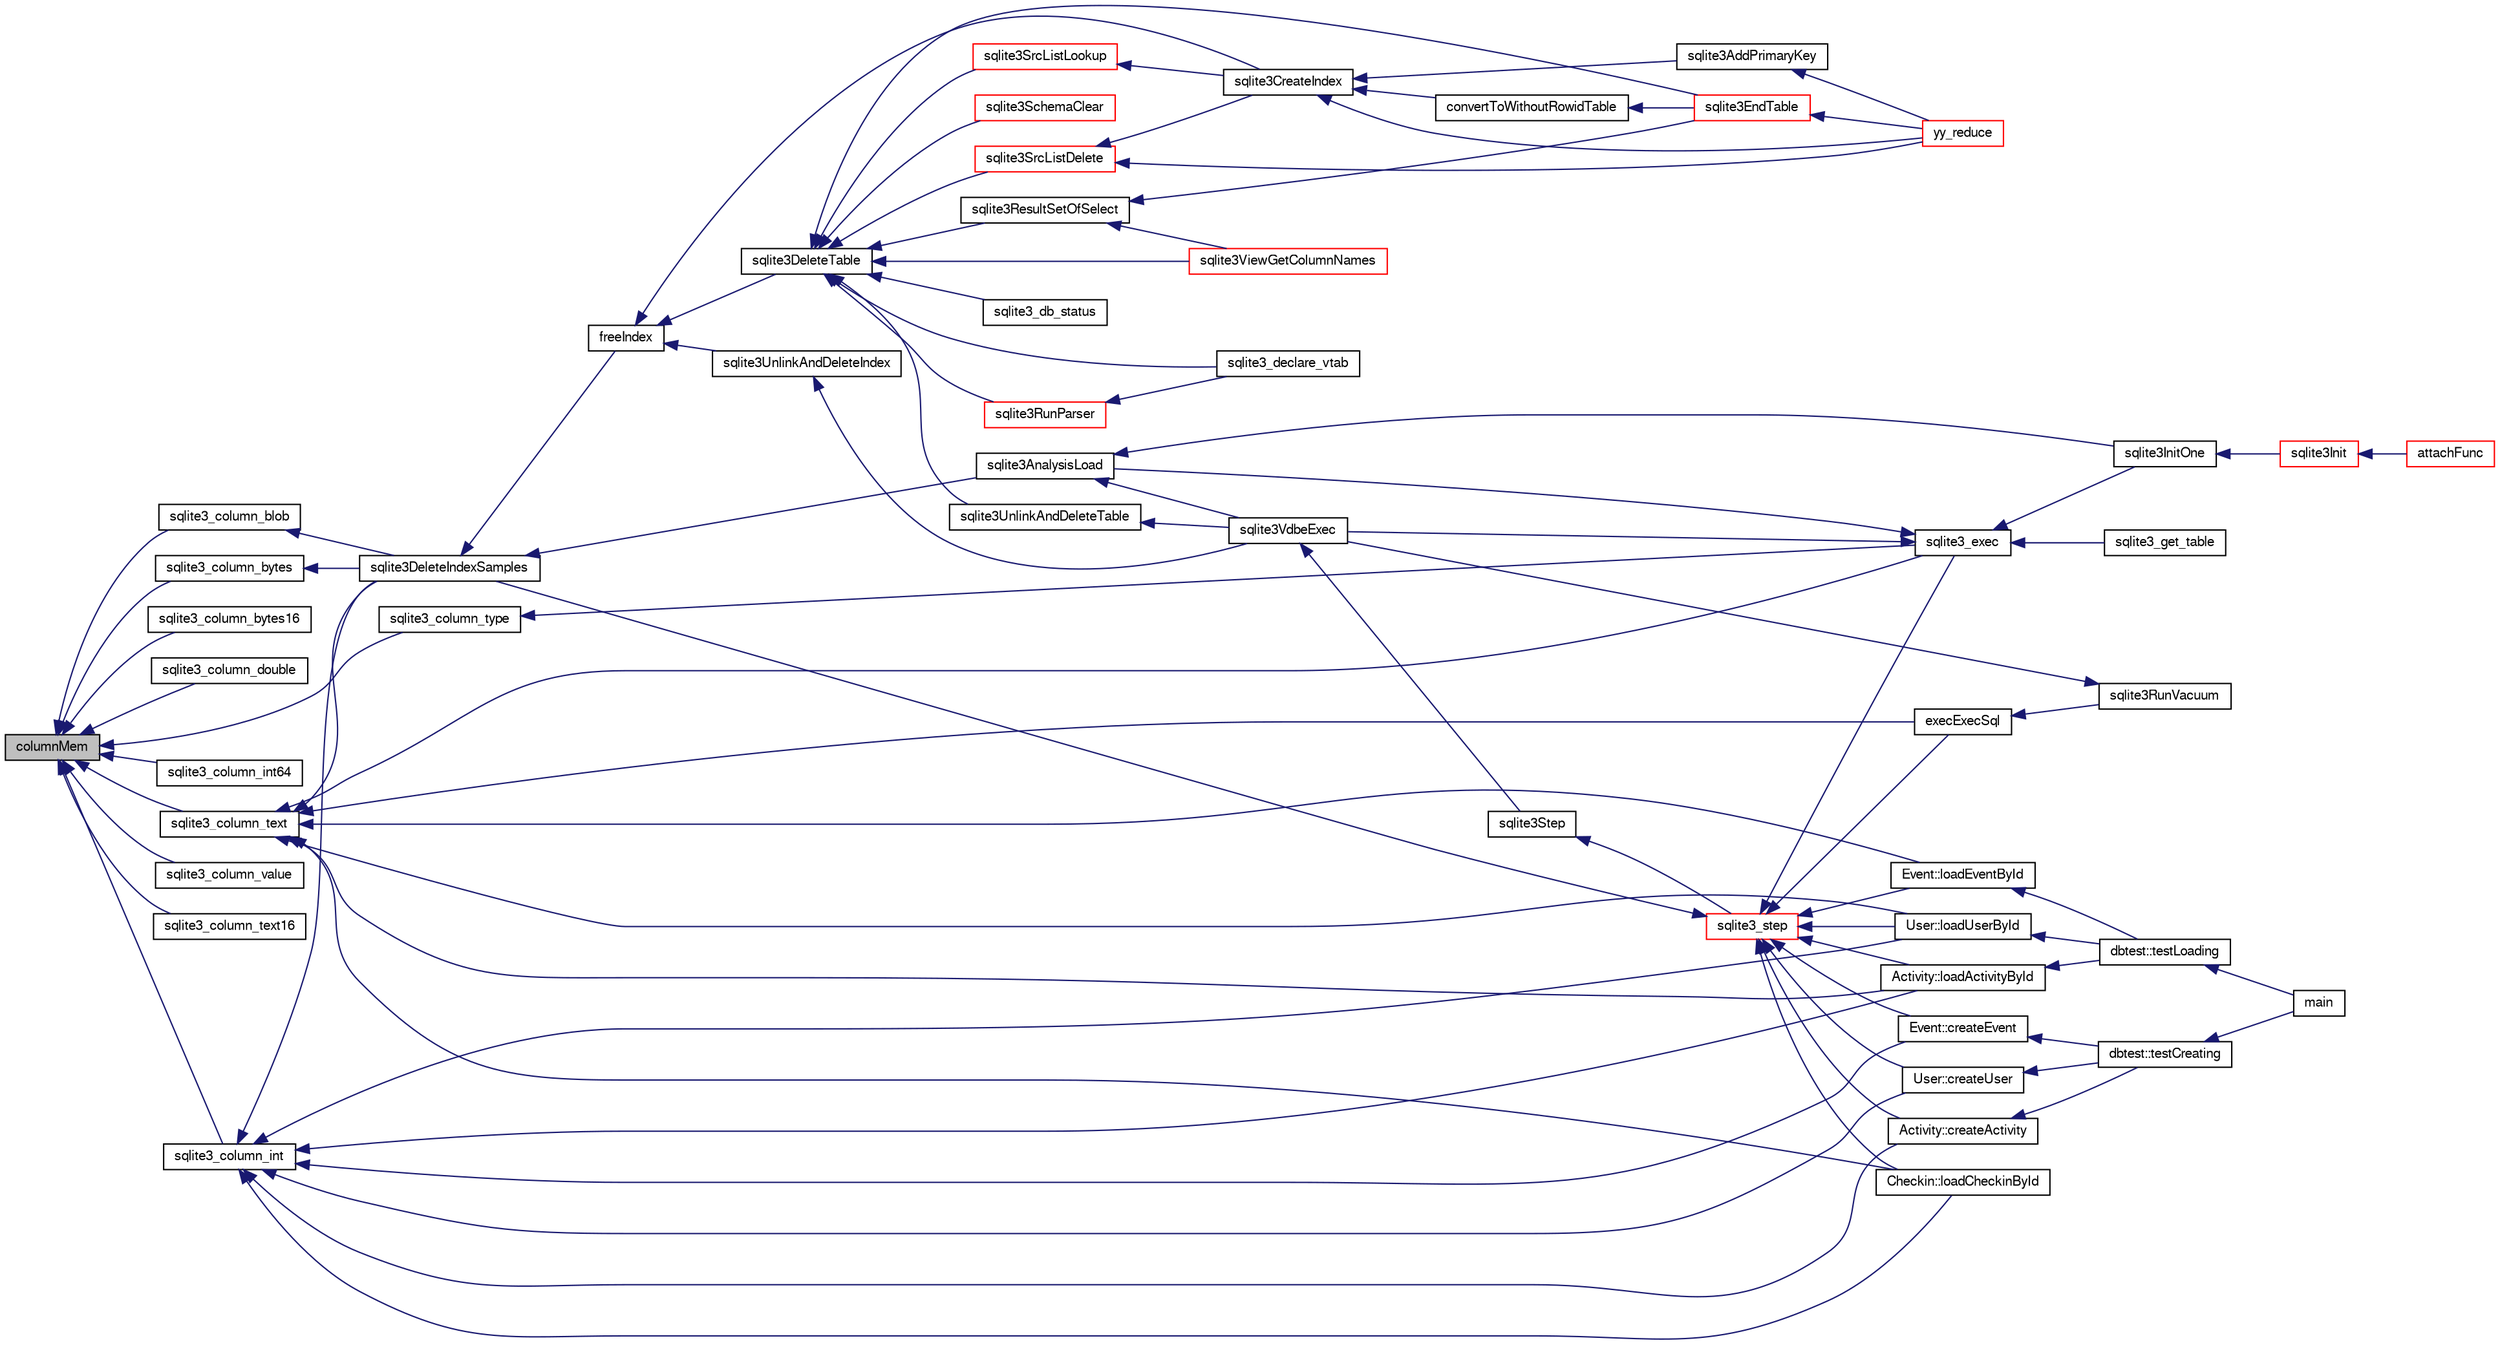 digraph "columnMem"
{
  edge [fontname="FreeSans",fontsize="10",labelfontname="FreeSans",labelfontsize="10"];
  node [fontname="FreeSans",fontsize="10",shape=record];
  rankdir="LR";
  Node59177 [label="columnMem",height=0.2,width=0.4,color="black", fillcolor="grey75", style="filled", fontcolor="black"];
  Node59177 -> Node59178 [dir="back",color="midnightblue",fontsize="10",style="solid",fontname="FreeSans"];
  Node59178 [label="sqlite3_column_blob",height=0.2,width=0.4,color="black", fillcolor="white", style="filled",URL="$sqlite3_8h.html#a4e4ed7d779580336885fbee879d4a823"];
  Node59178 -> Node59179 [dir="back",color="midnightblue",fontsize="10",style="solid",fontname="FreeSans"];
  Node59179 [label="sqlite3DeleteIndexSamples",height=0.2,width=0.4,color="black", fillcolor="white", style="filled",URL="$sqlite3_8c.html#aaeda0302fbf61397ec009f65bed047ef"];
  Node59179 -> Node59180 [dir="back",color="midnightblue",fontsize="10",style="solid",fontname="FreeSans"];
  Node59180 [label="sqlite3AnalysisLoad",height=0.2,width=0.4,color="black", fillcolor="white", style="filled",URL="$sqlite3_8c.html#a48a2301c27e1d3d68708b9b8761b5a01"];
  Node59180 -> Node59181 [dir="back",color="midnightblue",fontsize="10",style="solid",fontname="FreeSans"];
  Node59181 [label="sqlite3VdbeExec",height=0.2,width=0.4,color="black", fillcolor="white", style="filled",URL="$sqlite3_8c.html#a8ce40a614bdc56719c4d642b1e4dfb21"];
  Node59181 -> Node59182 [dir="back",color="midnightblue",fontsize="10",style="solid",fontname="FreeSans"];
  Node59182 [label="sqlite3Step",height=0.2,width=0.4,color="black", fillcolor="white", style="filled",URL="$sqlite3_8c.html#a3f2872e873e2758a4beedad1d5113554"];
  Node59182 -> Node59183 [dir="back",color="midnightblue",fontsize="10",style="solid",fontname="FreeSans"];
  Node59183 [label="sqlite3_step",height=0.2,width=0.4,color="red", fillcolor="white", style="filled",URL="$sqlite3_8h.html#ac1e491ce36b7471eb28387f7d3c74334"];
  Node59183 -> Node59184 [dir="back",color="midnightblue",fontsize="10",style="solid",fontname="FreeSans"];
  Node59184 [label="Activity::createActivity",height=0.2,width=0.4,color="black", fillcolor="white", style="filled",URL="$classActivity.html#a813cc5e52c14ab49b39014c134e3425b"];
  Node59184 -> Node59185 [dir="back",color="midnightblue",fontsize="10",style="solid",fontname="FreeSans"];
  Node59185 [label="dbtest::testCreating",height=0.2,width=0.4,color="black", fillcolor="white", style="filled",URL="$classdbtest.html#a8193e88a7df657069c8a6bd09c8243b7"];
  Node59185 -> Node59186 [dir="back",color="midnightblue",fontsize="10",style="solid",fontname="FreeSans"];
  Node59186 [label="main",height=0.2,width=0.4,color="black", fillcolor="white", style="filled",URL="$test_8cpp.html#ae66f6b31b5ad750f1fe042a706a4e3d4"];
  Node59183 -> Node59187 [dir="back",color="midnightblue",fontsize="10",style="solid",fontname="FreeSans"];
  Node59187 [label="Activity::loadActivityById",height=0.2,width=0.4,color="black", fillcolor="white", style="filled",URL="$classActivity.html#abe4ffb4f08a47212ebf9013259d9e7fd"];
  Node59187 -> Node59188 [dir="back",color="midnightblue",fontsize="10",style="solid",fontname="FreeSans"];
  Node59188 [label="dbtest::testLoading",height=0.2,width=0.4,color="black", fillcolor="white", style="filled",URL="$classdbtest.html#a6f98d82a2c8e2b9040848763504ddae1"];
  Node59188 -> Node59186 [dir="back",color="midnightblue",fontsize="10",style="solid",fontname="FreeSans"];
  Node59183 -> Node59193 [dir="back",color="midnightblue",fontsize="10",style="solid",fontname="FreeSans"];
  Node59193 [label="Checkin::loadCheckinById",height=0.2,width=0.4,color="black", fillcolor="white", style="filled",URL="$classCheckin.html#a3461f70ea6c68475225f2a07f78a21e0"];
  Node59183 -> Node59196 [dir="back",color="midnightblue",fontsize="10",style="solid",fontname="FreeSans"];
  Node59196 [label="Event::createEvent",height=0.2,width=0.4,color="black", fillcolor="white", style="filled",URL="$classEvent.html#a77adb9f4a46ffb32c2d931f0691f5903"];
  Node59196 -> Node59185 [dir="back",color="midnightblue",fontsize="10",style="solid",fontname="FreeSans"];
  Node59183 -> Node59197 [dir="back",color="midnightblue",fontsize="10",style="solid",fontname="FreeSans"];
  Node59197 [label="Event::loadEventById",height=0.2,width=0.4,color="black", fillcolor="white", style="filled",URL="$classEvent.html#afa66cea33f722dbeecb69cc98fdea055"];
  Node59197 -> Node59188 [dir="back",color="midnightblue",fontsize="10",style="solid",fontname="FreeSans"];
  Node59183 -> Node59179 [dir="back",color="midnightblue",fontsize="10",style="solid",fontname="FreeSans"];
  Node59183 -> Node59205 [dir="back",color="midnightblue",fontsize="10",style="solid",fontname="FreeSans"];
  Node59205 [label="sqlite3_exec",height=0.2,width=0.4,color="black", fillcolor="white", style="filled",URL="$sqlite3_8h.html#a97487ec8150e0bcc8fa392ab8f0e24db"];
  Node59205 -> Node59181 [dir="back",color="midnightblue",fontsize="10",style="solid",fontname="FreeSans"];
  Node59205 -> Node59180 [dir="back",color="midnightblue",fontsize="10",style="solid",fontname="FreeSans"];
  Node59205 -> Node59206 [dir="back",color="midnightblue",fontsize="10",style="solid",fontname="FreeSans"];
  Node59206 [label="sqlite3InitOne",height=0.2,width=0.4,color="black", fillcolor="white", style="filled",URL="$sqlite3_8c.html#ac4318b25df65269906b0379251fe9b85"];
  Node59206 -> Node59207 [dir="back",color="midnightblue",fontsize="10",style="solid",fontname="FreeSans"];
  Node59207 [label="sqlite3Init",height=0.2,width=0.4,color="red", fillcolor="white", style="filled",URL="$sqlite3_8c.html#aed74e3dc765631a833f522f425ff5a48"];
  Node59207 -> Node59208 [dir="back",color="midnightblue",fontsize="10",style="solid",fontname="FreeSans"];
  Node59208 [label="attachFunc",height=0.2,width=0.4,color="red", fillcolor="white", style="filled",URL="$sqlite3_8c.html#a69cb751a7da501b9a0aa37e0d7c3eaf7"];
  Node59205 -> Node59307 [dir="back",color="midnightblue",fontsize="10",style="solid",fontname="FreeSans"];
  Node59307 [label="sqlite3_get_table",height=0.2,width=0.4,color="black", fillcolor="white", style="filled",URL="$sqlite3_8h.html#a5effeac4e12df57beaa35c5be1f61579"];
  Node59183 -> Node59309 [dir="back",color="midnightblue",fontsize="10",style="solid",fontname="FreeSans"];
  Node59309 [label="execExecSql",height=0.2,width=0.4,color="black", fillcolor="white", style="filled",URL="$sqlite3_8c.html#ac1be09a6c047f21133d16378d301e0d4"];
  Node59309 -> Node59310 [dir="back",color="midnightblue",fontsize="10",style="solid",fontname="FreeSans"];
  Node59310 [label="sqlite3RunVacuum",height=0.2,width=0.4,color="black", fillcolor="white", style="filled",URL="$sqlite3_8c.html#a5e83ddc7b3e7e8e79ad5d1fc92de1d2f"];
  Node59310 -> Node59181 [dir="back",color="midnightblue",fontsize="10",style="solid",fontname="FreeSans"];
  Node59183 -> Node59311 [dir="back",color="midnightblue",fontsize="10",style="solid",fontname="FreeSans"];
  Node59311 [label="User::createUser",height=0.2,width=0.4,color="black", fillcolor="white", style="filled",URL="$classUser.html#a22ed673939e8cc0a136130b809bba513"];
  Node59311 -> Node59185 [dir="back",color="midnightblue",fontsize="10",style="solid",fontname="FreeSans"];
  Node59183 -> Node59312 [dir="back",color="midnightblue",fontsize="10",style="solid",fontname="FreeSans"];
  Node59312 [label="User::loadUserById",height=0.2,width=0.4,color="black", fillcolor="white", style="filled",URL="$classUser.html#a863377665b7fb83c5547dcf9727f5092"];
  Node59312 -> Node59188 [dir="back",color="midnightblue",fontsize="10",style="solid",fontname="FreeSans"];
  Node59180 -> Node59206 [dir="back",color="midnightblue",fontsize="10",style="solid",fontname="FreeSans"];
  Node59179 -> Node59316 [dir="back",color="midnightblue",fontsize="10",style="solid",fontname="FreeSans"];
  Node59316 [label="freeIndex",height=0.2,width=0.4,color="black", fillcolor="white", style="filled",URL="$sqlite3_8c.html#a00907c99c18d5bcb9d0b38c077146c31"];
  Node59316 -> Node59317 [dir="back",color="midnightblue",fontsize="10",style="solid",fontname="FreeSans"];
  Node59317 [label="sqlite3UnlinkAndDeleteIndex",height=0.2,width=0.4,color="black", fillcolor="white", style="filled",URL="$sqlite3_8c.html#a889f2dcb438c56db37a6d61e9f25e244"];
  Node59317 -> Node59181 [dir="back",color="midnightblue",fontsize="10",style="solid",fontname="FreeSans"];
  Node59316 -> Node59318 [dir="back",color="midnightblue",fontsize="10",style="solid",fontname="FreeSans"];
  Node59318 [label="sqlite3DeleteTable",height=0.2,width=0.4,color="black", fillcolor="white", style="filled",URL="$sqlite3_8c.html#a7fd3d507375a381a3807f92735318973"];
  Node59318 -> Node59319 [dir="back",color="midnightblue",fontsize="10",style="solid",fontname="FreeSans"];
  Node59319 [label="sqlite3_db_status",height=0.2,width=0.4,color="black", fillcolor="white", style="filled",URL="$sqlite3_8h.html#ab64e8333313ee2e44116842711818940"];
  Node59318 -> Node59320 [dir="back",color="midnightblue",fontsize="10",style="solid",fontname="FreeSans"];
  Node59320 [label="sqlite3UnlinkAndDeleteTable",height=0.2,width=0.4,color="black", fillcolor="white", style="filled",URL="$sqlite3_8c.html#a9733677716a49de464f86fff164e9a1b"];
  Node59320 -> Node59181 [dir="back",color="midnightblue",fontsize="10",style="solid",fontname="FreeSans"];
  Node59318 -> Node59222 [dir="back",color="midnightblue",fontsize="10",style="solid",fontname="FreeSans"];
  Node59222 [label="sqlite3EndTable",height=0.2,width=0.4,color="red", fillcolor="white", style="filled",URL="$sqlite3_8c.html#a7b5f2c66c0f0b6f819d970ca389768b0"];
  Node59222 -> Node59210 [dir="back",color="midnightblue",fontsize="10",style="solid",fontname="FreeSans"];
  Node59210 [label="yy_reduce",height=0.2,width=0.4,color="red", fillcolor="white", style="filled",URL="$sqlite3_8c.html#a7c419a9b25711c666a9a2449ef377f14"];
  Node59318 -> Node59257 [dir="back",color="midnightblue",fontsize="10",style="solid",fontname="FreeSans"];
  Node59257 [label="sqlite3ViewGetColumnNames",height=0.2,width=0.4,color="red", fillcolor="white", style="filled",URL="$sqlite3_8c.html#aebc7cd8d9e2bd174ae0a60363d3f6ce8"];
  Node59318 -> Node59321 [dir="back",color="midnightblue",fontsize="10",style="solid",fontname="FreeSans"];
  Node59321 [label="sqlite3SrcListDelete",height=0.2,width=0.4,color="red", fillcolor="white", style="filled",URL="$sqlite3_8c.html#acc250a3e5e7fd8889a16a9f28e3e7312"];
  Node59321 -> Node59219 [dir="back",color="midnightblue",fontsize="10",style="solid",fontname="FreeSans"];
  Node59219 [label="sqlite3CreateIndex",height=0.2,width=0.4,color="black", fillcolor="white", style="filled",URL="$sqlite3_8c.html#a8dbe5e590ab6c58a8c45f34f7c81e825"];
  Node59219 -> Node59220 [dir="back",color="midnightblue",fontsize="10",style="solid",fontname="FreeSans"];
  Node59220 [label="sqlite3AddPrimaryKey",height=0.2,width=0.4,color="black", fillcolor="white", style="filled",URL="$sqlite3_8c.html#af2b0672c3379d2a7d927d210ae0ade62"];
  Node59220 -> Node59210 [dir="back",color="midnightblue",fontsize="10",style="solid",fontname="FreeSans"];
  Node59219 -> Node59221 [dir="back",color="midnightblue",fontsize="10",style="solid",fontname="FreeSans"];
  Node59221 [label="convertToWithoutRowidTable",height=0.2,width=0.4,color="black", fillcolor="white", style="filled",URL="$sqlite3_8c.html#a0d41effc4e4a0ba740429a08f6747313"];
  Node59221 -> Node59222 [dir="back",color="midnightblue",fontsize="10",style="solid",fontname="FreeSans"];
  Node59219 -> Node59210 [dir="back",color="midnightblue",fontsize="10",style="solid",fontname="FreeSans"];
  Node59321 -> Node59210 [dir="back",color="midnightblue",fontsize="10",style="solid",fontname="FreeSans"];
  Node59318 -> Node59388 [dir="back",color="midnightblue",fontsize="10",style="solid",fontname="FreeSans"];
  Node59388 [label="sqlite3SchemaClear",height=0.2,width=0.4,color="red", fillcolor="white", style="filled",URL="$sqlite3_8c.html#a927c603430267e42c56ab38ca221322a"];
  Node59318 -> Node59224 [dir="back",color="midnightblue",fontsize="10",style="solid",fontname="FreeSans"];
  Node59224 [label="sqlite3SrcListLookup",height=0.2,width=0.4,color="red", fillcolor="white", style="filled",URL="$sqlite3_8c.html#a6354fab5d5d3aa8a721e43d480c16701"];
  Node59224 -> Node59219 [dir="back",color="midnightblue",fontsize="10",style="solid",fontname="FreeSans"];
  Node59318 -> Node59256 [dir="back",color="midnightblue",fontsize="10",style="solid",fontname="FreeSans"];
  Node59256 [label="sqlite3ResultSetOfSelect",height=0.2,width=0.4,color="black", fillcolor="white", style="filled",URL="$sqlite3_8c.html#ade35a86757654a36498d74152aa2fda8"];
  Node59256 -> Node59222 [dir="back",color="midnightblue",fontsize="10",style="solid",fontname="FreeSans"];
  Node59256 -> Node59257 [dir="back",color="midnightblue",fontsize="10",style="solid",fontname="FreeSans"];
  Node59318 -> Node59377 [dir="back",color="midnightblue",fontsize="10",style="solid",fontname="FreeSans"];
  Node59377 [label="sqlite3_declare_vtab",height=0.2,width=0.4,color="black", fillcolor="white", style="filled",URL="$sqlite3_8h.html#a65393c41da76ae1470a7c7f4b4aca600"];
  Node59318 -> Node59356 [dir="back",color="midnightblue",fontsize="10",style="solid",fontname="FreeSans"];
  Node59356 [label="sqlite3RunParser",height=0.2,width=0.4,color="red", fillcolor="white", style="filled",URL="$sqlite3_8c.html#a174f16a9adcc64bf971bae4a5ffa3488"];
  Node59356 -> Node59377 [dir="back",color="midnightblue",fontsize="10",style="solid",fontname="FreeSans"];
  Node59316 -> Node59219 [dir="back",color="midnightblue",fontsize="10",style="solid",fontname="FreeSans"];
  Node59177 -> Node59440 [dir="back",color="midnightblue",fontsize="10",style="solid",fontname="FreeSans"];
  Node59440 [label="sqlite3_column_bytes",height=0.2,width=0.4,color="black", fillcolor="white", style="filled",URL="$sqlite3_8h.html#a001421375b25195e3f80871dcb1be172"];
  Node59440 -> Node59179 [dir="back",color="midnightblue",fontsize="10",style="solid",fontname="FreeSans"];
  Node59177 -> Node59441 [dir="back",color="midnightblue",fontsize="10",style="solid",fontname="FreeSans"];
  Node59441 [label="sqlite3_column_bytes16",height=0.2,width=0.4,color="black", fillcolor="white", style="filled",URL="$sqlite3_8h.html#ac861525fa4d70b48a46eabaa75130439"];
  Node59177 -> Node59442 [dir="back",color="midnightblue",fontsize="10",style="solid",fontname="FreeSans"];
  Node59442 [label="sqlite3_column_double",height=0.2,width=0.4,color="black", fillcolor="white", style="filled",URL="$sqlite3_8h.html#a368632d32e55eaa325cb7272effffaba"];
  Node59177 -> Node59443 [dir="back",color="midnightblue",fontsize="10",style="solid",fontname="FreeSans"];
  Node59443 [label="sqlite3_column_int",height=0.2,width=0.4,color="black", fillcolor="white", style="filled",URL="$sqlite3_8h.html#a6bd16f5b3266f473e37e8e3d4ebb4290"];
  Node59443 -> Node59184 [dir="back",color="midnightblue",fontsize="10",style="solid",fontname="FreeSans"];
  Node59443 -> Node59187 [dir="back",color="midnightblue",fontsize="10",style="solid",fontname="FreeSans"];
  Node59443 -> Node59193 [dir="back",color="midnightblue",fontsize="10",style="solid",fontname="FreeSans"];
  Node59443 -> Node59196 [dir="back",color="midnightblue",fontsize="10",style="solid",fontname="FreeSans"];
  Node59443 -> Node59179 [dir="back",color="midnightblue",fontsize="10",style="solid",fontname="FreeSans"];
  Node59443 -> Node59311 [dir="back",color="midnightblue",fontsize="10",style="solid",fontname="FreeSans"];
  Node59443 -> Node59312 [dir="back",color="midnightblue",fontsize="10",style="solid",fontname="FreeSans"];
  Node59177 -> Node59444 [dir="back",color="midnightblue",fontsize="10",style="solid",fontname="FreeSans"];
  Node59444 [label="sqlite3_column_int64",height=0.2,width=0.4,color="black", fillcolor="white", style="filled",URL="$sqlite3_8h.html#a39f0c222a27bd9c4cb73d07e9e48ffe6"];
  Node59177 -> Node59445 [dir="back",color="midnightblue",fontsize="10",style="solid",fontname="FreeSans"];
  Node59445 [label="sqlite3_column_text",height=0.2,width=0.4,color="black", fillcolor="white", style="filled",URL="$sqlite3_8h.html#a2f04c4c4fcf17f6e866236cce8c0d426"];
  Node59445 -> Node59187 [dir="back",color="midnightblue",fontsize="10",style="solid",fontname="FreeSans"];
  Node59445 -> Node59193 [dir="back",color="midnightblue",fontsize="10",style="solid",fontname="FreeSans"];
  Node59445 -> Node59197 [dir="back",color="midnightblue",fontsize="10",style="solid",fontname="FreeSans"];
  Node59445 -> Node59179 [dir="back",color="midnightblue",fontsize="10",style="solid",fontname="FreeSans"];
  Node59445 -> Node59205 [dir="back",color="midnightblue",fontsize="10",style="solid",fontname="FreeSans"];
  Node59445 -> Node59309 [dir="back",color="midnightblue",fontsize="10",style="solid",fontname="FreeSans"];
  Node59445 -> Node59312 [dir="back",color="midnightblue",fontsize="10",style="solid",fontname="FreeSans"];
  Node59177 -> Node59446 [dir="back",color="midnightblue",fontsize="10",style="solid",fontname="FreeSans"];
  Node59446 [label="sqlite3_column_value",height=0.2,width=0.4,color="black", fillcolor="white", style="filled",URL="$sqlite3_8h.html#aeb00abfab0594466db8edcf96c320fda"];
  Node59177 -> Node59447 [dir="back",color="midnightblue",fontsize="10",style="solid",fontname="FreeSans"];
  Node59447 [label="sqlite3_column_text16",height=0.2,width=0.4,color="black", fillcolor="white", style="filled",URL="$sqlite3_8h.html#acd2186d1b5bf3662be539d0763dd3eb9"];
  Node59177 -> Node59448 [dir="back",color="midnightblue",fontsize="10",style="solid",fontname="FreeSans"];
  Node59448 [label="sqlite3_column_type",height=0.2,width=0.4,color="black", fillcolor="white", style="filled",URL="$sqlite3_8h.html#a384086b220821bc71e9a3f900773a25d"];
  Node59448 -> Node59205 [dir="back",color="midnightblue",fontsize="10",style="solid",fontname="FreeSans"];
}
